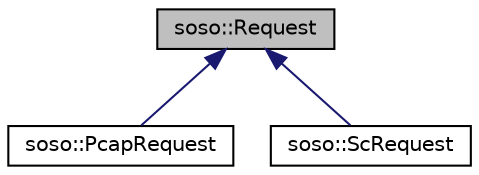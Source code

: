 digraph "soso::Request"
{
 // LATEX_PDF_SIZE
  edge [fontname="Helvetica",fontsize="10",labelfontname="Helvetica",labelfontsize="10"];
  node [fontname="Helvetica",fontsize="10",shape=record];
  Node1 [label="soso::Request",height=0.2,width=0.4,color="black", fillcolor="grey75", style="filled", fontcolor="black",tooltip="모듈 컴포넌트에 전달되는 정보 Class 수신된 패킷 또는 메타정보등을 추가할 수 있다. Request Class를 상속 받아 구현에 맞게 커스터마이징 필요"];
  Node1 -> Node2 [dir="back",color="midnightblue",fontsize="10",style="solid",fontname="Helvetica"];
  Node2 [label="soso::PcapRequest",height=0.2,width=0.4,color="black", fillcolor="white", style="filled",URL="$classsoso_1_1PcapRequest.html",tooltip="pcap 모델 request 정의"];
  Node1 -> Node3 [dir="back",color="midnightblue",fontsize="10",style="solid",fontname="Helvetica"];
  Node3 [label="soso::ScRequest",height=0.2,width=0.4,color="black", fillcolor="white", style="filled",URL="$classsoso_1_1ScRequest.html",tooltip="server-client 모델 request 정의"];
}
